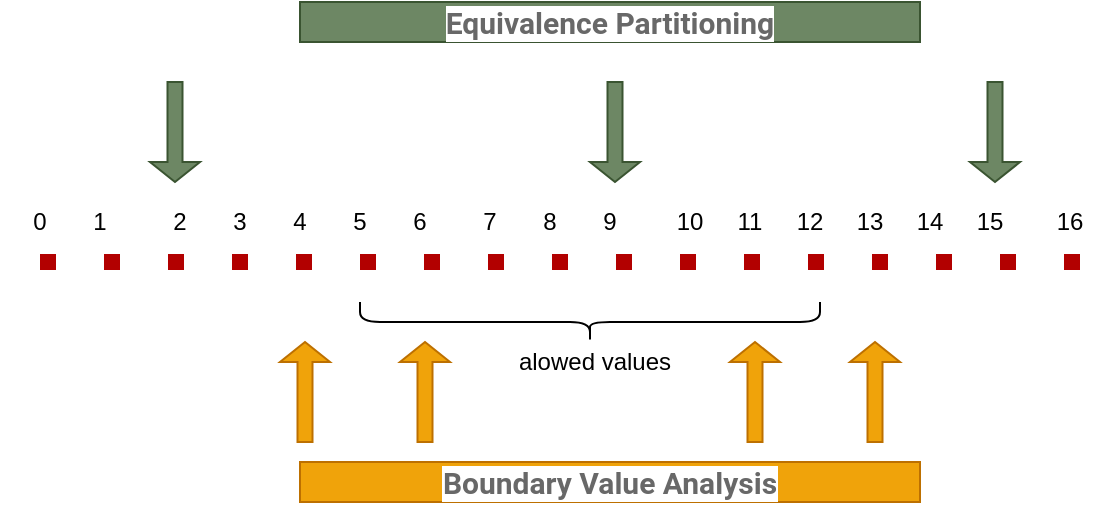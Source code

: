 <mxfile version="14.1.8" type="device"><diagram id="XI5PKcZcqfszZjbFO7r3" name="Страница 1"><mxGraphModel dx="1106" dy="807" grid="1" gridSize="10" guides="1" tooltips="1" connect="1" arrows="1" fold="1" page="1" pageScale="1" pageWidth="827" pageHeight="1169" math="0" shadow="0"><root><mxCell id="0"/><mxCell id="1" parent="0"/><mxCell id="aLuPgAdTMcT4bYaE4SEW-5" value="" style="endArrow=none;dashed=1;html=1;dashPattern=1 3;strokeWidth=8;fillColor=#e51400;strokeColor=#B20000;" edge="1" parent="1"><mxGeometry width="50" height="50" relative="1" as="geometry"><mxPoint x="120" y="400" as="sourcePoint"/><mxPoint x="640" y="400" as="targetPoint"/></mxGeometry></mxCell><mxCell id="aLuPgAdTMcT4bYaE4SEW-6" value="0" style="text;html=1;strokeColor=none;fillColor=none;align=center;verticalAlign=middle;whiteSpace=wrap;rounded=0;" vertex="1" parent="1"><mxGeometry x="100" y="370" width="40" height="20" as="geometry"/></mxCell><mxCell id="aLuPgAdTMcT4bYaE4SEW-7" value="1" style="text;html=1;strokeColor=none;fillColor=none;align=center;verticalAlign=middle;whiteSpace=wrap;rounded=0;" vertex="1" parent="1"><mxGeometry x="130" y="370" width="40" height="20" as="geometry"/></mxCell><mxCell id="aLuPgAdTMcT4bYaE4SEW-8" value="2" style="text;html=1;strokeColor=none;fillColor=none;align=center;verticalAlign=middle;whiteSpace=wrap;rounded=0;" vertex="1" parent="1"><mxGeometry x="170" y="370" width="40" height="20" as="geometry"/></mxCell><mxCell id="aLuPgAdTMcT4bYaE4SEW-9" value="3" style="text;html=1;strokeColor=none;fillColor=none;align=center;verticalAlign=middle;whiteSpace=wrap;rounded=0;" vertex="1" parent="1"><mxGeometry x="200" y="370" width="40" height="20" as="geometry"/></mxCell><mxCell id="aLuPgAdTMcT4bYaE4SEW-10" value="4" style="text;html=1;strokeColor=none;fillColor=none;align=center;verticalAlign=middle;whiteSpace=wrap;rounded=0;" vertex="1" parent="1"><mxGeometry x="230" y="370" width="40" height="20" as="geometry"/></mxCell><mxCell id="aLuPgAdTMcT4bYaE4SEW-12" value="5" style="text;html=1;strokeColor=none;fillColor=none;align=center;verticalAlign=middle;whiteSpace=wrap;rounded=0;" vertex="1" parent="1"><mxGeometry x="260" y="370" width="40" height="20" as="geometry"/></mxCell><mxCell id="aLuPgAdTMcT4bYaE4SEW-13" value="6" style="text;html=1;strokeColor=none;fillColor=none;align=center;verticalAlign=middle;whiteSpace=wrap;rounded=0;" vertex="1" parent="1"><mxGeometry x="290" y="370" width="40" height="20" as="geometry"/></mxCell><mxCell id="aLuPgAdTMcT4bYaE4SEW-14" value="7" style="text;html=1;strokeColor=none;fillColor=none;align=center;verticalAlign=middle;whiteSpace=wrap;rounded=0;" vertex="1" parent="1"><mxGeometry x="330" y="370" width="30" height="20" as="geometry"/></mxCell><mxCell id="aLuPgAdTMcT4bYaE4SEW-15" value="8" style="text;html=1;strokeColor=none;fillColor=none;align=center;verticalAlign=middle;whiteSpace=wrap;rounded=0;" vertex="1" parent="1"><mxGeometry x="360" y="370" width="30" height="20" as="geometry"/></mxCell><mxCell id="aLuPgAdTMcT4bYaE4SEW-16" value="9" style="text;html=1;strokeColor=none;fillColor=none;align=center;verticalAlign=middle;whiteSpace=wrap;rounded=0;" vertex="1" parent="1"><mxGeometry x="390" y="370" width="30" height="20" as="geometry"/></mxCell><mxCell id="aLuPgAdTMcT4bYaE4SEW-17" value="10" style="text;html=1;strokeColor=none;fillColor=none;align=center;verticalAlign=middle;whiteSpace=wrap;rounded=0;" vertex="1" parent="1"><mxGeometry x="430" y="370" width="30" height="20" as="geometry"/></mxCell><mxCell id="aLuPgAdTMcT4bYaE4SEW-18" value="11" style="text;html=1;strokeColor=none;fillColor=none;align=center;verticalAlign=middle;whiteSpace=wrap;rounded=0;" vertex="1" parent="1"><mxGeometry x="460" y="370" width="30" height="20" as="geometry"/></mxCell><mxCell id="aLuPgAdTMcT4bYaE4SEW-19" value="12" style="text;html=1;strokeColor=none;fillColor=none;align=center;verticalAlign=middle;whiteSpace=wrap;rounded=0;" vertex="1" parent="1"><mxGeometry x="490" y="370" width="30" height="20" as="geometry"/></mxCell><mxCell id="aLuPgAdTMcT4bYaE4SEW-20" value="13" style="text;html=1;strokeColor=none;fillColor=none;align=center;verticalAlign=middle;whiteSpace=wrap;rounded=0;" vertex="1" parent="1"><mxGeometry x="520" y="370" width="30" height="20" as="geometry"/></mxCell><mxCell id="aLuPgAdTMcT4bYaE4SEW-21" value="14" style="text;html=1;strokeColor=none;fillColor=none;align=center;verticalAlign=middle;whiteSpace=wrap;rounded=0;" vertex="1" parent="1"><mxGeometry x="550" y="370" width="30" height="20" as="geometry"/></mxCell><mxCell id="aLuPgAdTMcT4bYaE4SEW-22" value="15" style="text;html=1;strokeColor=none;fillColor=none;align=center;verticalAlign=middle;whiteSpace=wrap;rounded=0;" vertex="1" parent="1"><mxGeometry x="580" y="370" width="30" height="20" as="geometry"/></mxCell><mxCell id="aLuPgAdTMcT4bYaE4SEW-23" value="16" style="text;html=1;strokeColor=none;fillColor=none;align=center;verticalAlign=middle;whiteSpace=wrap;rounded=0;" vertex="1" parent="1"><mxGeometry x="620" y="370" width="30" height="20" as="geometry"/></mxCell><mxCell id="aLuPgAdTMcT4bYaE4SEW-24" value="" style="shape=curlyBracket;whiteSpace=wrap;html=1;rounded=1;direction=north;" vertex="1" parent="1"><mxGeometry x="280" y="420" width="230" height="20" as="geometry"/></mxCell><mxCell id="aLuPgAdTMcT4bYaE4SEW-25" value="alowed values" style="text;html=1;strokeColor=none;fillColor=none;align=center;verticalAlign=middle;whiteSpace=wrap;rounded=0;" vertex="1" parent="1"><mxGeometry x="350" y="440" width="95" height="20" as="geometry"/></mxCell><mxCell id="aLuPgAdTMcT4bYaE4SEW-27" value="" style="shape=singleArrow;direction=south;whiteSpace=wrap;html=1;fillColor=#6d8764;strokeColor=#3A5431;fontColor=#ffffff;" vertex="1" parent="1"><mxGeometry x="395" y="310" width="25" height="50" as="geometry"/></mxCell><mxCell id="aLuPgAdTMcT4bYaE4SEW-28" value="" style="shape=singleArrow;direction=south;whiteSpace=wrap;html=1;fillColor=#6d8764;strokeColor=#3A5431;fontColor=#ffffff;" vertex="1" parent="1"><mxGeometry x="585" y="310" width="25" height="50" as="geometry"/></mxCell><mxCell id="aLuPgAdTMcT4bYaE4SEW-29" value="" style="shape=singleArrow;direction=south;whiteSpace=wrap;html=1;fillColor=#6d8764;strokeColor=#3A5431;fontColor=#ffffff;" vertex="1" parent="1"><mxGeometry x="175" y="310" width="25" height="50" as="geometry"/></mxCell><mxCell id="aLuPgAdTMcT4bYaE4SEW-30" value="&lt;strong style=&quot;box-sizing: border-box ; border: 0px ; outline: 0px ; font-size: 15px ; vertical-align: baseline ; background: rgb(255 , 255 , 255) ; margin: 0px ; padding: 0px ; font-family: &amp;#34;roboto&amp;#34; , &amp;#34;arial&amp;#34; , sans-serif ; color: rgb(104 , 104 , 104) ; text-align: left&quot;&gt;Equivalence Partitioning&lt;/strong&gt;" style="text;html=1;strokeColor=#3A5431;fillColor=#6d8764;align=center;verticalAlign=middle;whiteSpace=wrap;rounded=0;fontColor=#ffffff;" vertex="1" parent="1"><mxGeometry x="250" y="270" width="310" height="20" as="geometry"/></mxCell><mxCell id="aLuPgAdTMcT4bYaE4SEW-31" value="" style="shape=singleArrow;direction=north;whiteSpace=wrap;html=1;fillColor=#f0a30a;strokeColor=#BD7000;fontColor=#ffffff;" vertex="1" parent="1"><mxGeometry x="240" y="440" width="25" height="50" as="geometry"/></mxCell><mxCell id="aLuPgAdTMcT4bYaE4SEW-32" value="" style="shape=singleArrow;direction=north;whiteSpace=wrap;html=1;fillColor=#f0a30a;strokeColor=#BD7000;fontColor=#ffffff;" vertex="1" parent="1"><mxGeometry x="300" y="440" width="25" height="50" as="geometry"/></mxCell><mxCell id="aLuPgAdTMcT4bYaE4SEW-33" value="" style="shape=singleArrow;direction=north;whiteSpace=wrap;html=1;fillColor=#f0a30a;strokeColor=#BD7000;fontColor=#ffffff;" vertex="1" parent="1"><mxGeometry x="465" y="440" width="25" height="50" as="geometry"/></mxCell><mxCell id="aLuPgAdTMcT4bYaE4SEW-34" value="" style="shape=singleArrow;direction=north;whiteSpace=wrap;html=1;fillColor=#f0a30a;strokeColor=#BD7000;fontColor=#ffffff;" vertex="1" parent="1"><mxGeometry x="525" y="440" width="25" height="50" as="geometry"/></mxCell><mxCell id="aLuPgAdTMcT4bYaE4SEW-35" value="&lt;strong style=&quot;box-sizing: border-box ; border: 0px ; outline: 0px ; font-size: 15px ; vertical-align: baseline ; background: rgb(255 , 255 , 255) ; margin: 0px ; padding: 0px ; font-family: &amp;#34;roboto&amp;#34; , &amp;#34;arial&amp;#34; , sans-serif ; color: rgb(104 , 104 , 104) ; text-align: left&quot;&gt;Boundary Value Analysis&lt;/strong&gt;" style="text;html=1;strokeColor=#BD7000;fillColor=#f0a30a;align=center;verticalAlign=middle;whiteSpace=wrap;rounded=0;fontColor=#ffffff;" vertex="1" parent="1"><mxGeometry x="250" y="500" width="310" height="20" as="geometry"/></mxCell></root></mxGraphModel></diagram></mxfile>